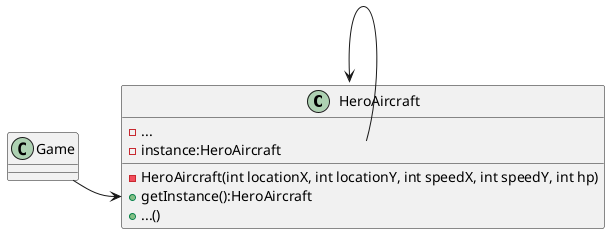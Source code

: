 @startuml
class HeroAircraft {
    - ...
    - instance:HeroAircraft
    - HeroAircraft(int locationX, int locationY, int speedX, int speedY, int hp)
    + getInstance():HeroAircraft
    + ...()
}

Game -> HeroAircraft::getInstance
HeroAircraft::instance -> HeroAircraft

@enduml
